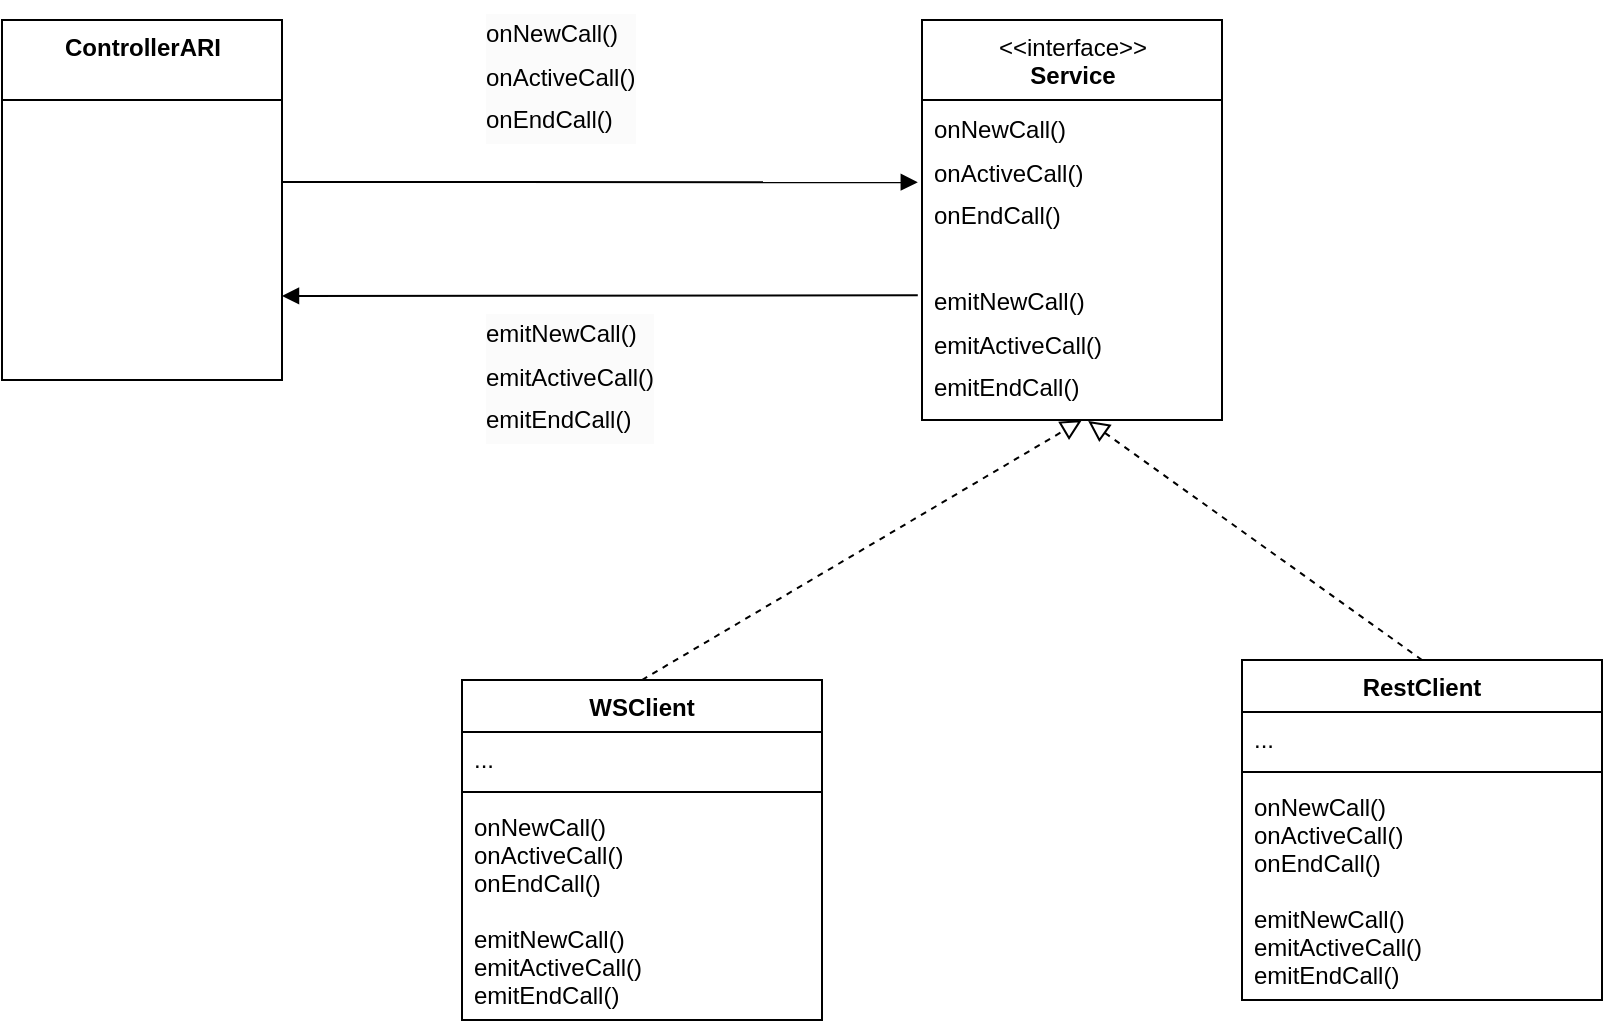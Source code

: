 <mxfile version="20.8.3" type="github">
  <diagram id="OmCMS_WUwGqv-sSfN4jG" name="Страница 1">
    <mxGraphModel dx="1235" dy="708" grid="1" gridSize="10" guides="1" tooltips="1" connect="1" arrows="1" fold="1" page="1" pageScale="1" pageWidth="3300" pageHeight="4681" math="0" shadow="0">
      <root>
        <mxCell id="0" />
        <mxCell id="1" parent="0" />
        <mxCell id="QqMDB7Je6h2F0qHZoqck-5" value="&amp;lt;&amp;lt;interface&amp;gt;&amp;gt;&lt;br&gt;&lt;b&gt;Service&lt;/b&gt;" style="swimlane;fontStyle=0;align=center;verticalAlign=top;childLayout=stackLayout;horizontal=1;startSize=40;horizontalStack=0;resizeParent=1;resizeParentMax=0;resizeLast=0;collapsible=0;marginBottom=0;html=1;" vertex="1" parent="1">
          <mxGeometry x="720" y="140" width="150" height="200" as="geometry" />
        </mxCell>
        <mxCell id="QqMDB7Je6h2F0qHZoqck-6" value="&lt;div style=&quot;text-align: justify; line-height: 180%;&quot;&gt;&lt;span style=&quot;background-color: initial;&quot;&gt;&lt;font style=&quot;font-size: 12px;&quot;&gt;onNewCall()&lt;/font&gt;&lt;/span&gt;&lt;/div&gt;&lt;div style=&quot;text-align: justify; line-height: 180%;&quot;&gt;&lt;span style=&quot;background-color: initial;&quot;&gt;&lt;font style=&quot;font-size: 12px;&quot;&gt;onActiveCall()&lt;/font&gt;&lt;/span&gt;&lt;/div&gt;&lt;div style=&quot;text-align: justify; line-height: 180%;&quot;&gt;&lt;span style=&quot;background-color: initial;&quot;&gt;&lt;font style=&quot;font-size: 12px;&quot;&gt;onEndCall()&lt;/font&gt;&lt;/span&gt;&lt;/div&gt;&lt;div style=&quot;text-align: justify; line-height: 180%;&quot;&gt;&lt;span style=&quot;background-color: initial; text-align: left;&quot;&gt;&lt;br&gt;&lt;/span&gt;&lt;/div&gt;&lt;div style=&quot;text-align: justify; line-height: 180%;&quot;&gt;&lt;span style=&quot;background-color: initial; text-align: left;&quot;&gt;emitNewCall()&lt;/span&gt;&lt;br&gt;&lt;/div&gt;&lt;div style=&quot;text-align: justify; line-height: 180%;&quot;&gt;&lt;div style=&quot;border-color: var(--border-color); line-height: 21.6px;&quot;&gt;&lt;span style=&quot;border-color: var(--border-color); background-color: initial;&quot;&gt;emitActiveCall()&lt;/span&gt;&lt;/div&gt;&lt;div style=&quot;border-color: var(--border-color); line-height: 21.6px;&quot;&gt;&lt;span style=&quot;background-color: initial;&quot;&gt;emitEndCall()&lt;/span&gt;&lt;/div&gt;&lt;/div&gt;" style="text;html=1;strokeColor=none;fillColor=none;align=left;verticalAlign=middle;spacingLeft=4;spacingRight=4;overflow=hidden;rotatable=0;points=[[0,0.5],[1,0.5]];portConstraint=eastwest;" vertex="1" parent="QqMDB7Je6h2F0qHZoqck-5">
          <mxGeometry y="40" width="150" height="160" as="geometry" />
        </mxCell>
        <mxCell id="QqMDB7Je6h2F0qHZoqck-35" value="WSClient" style="swimlane;fontStyle=1;align=center;verticalAlign=top;childLayout=stackLayout;horizontal=1;startSize=26;horizontalStack=0;resizeParent=1;resizeParentMax=0;resizeLast=0;collapsible=1;marginBottom=0;fontSize=12;" vertex="1" parent="1">
          <mxGeometry x="490" y="470" width="180" height="170" as="geometry">
            <mxRectangle x="330" y="480" width="90" height="30" as="alternateBounds" />
          </mxGeometry>
        </mxCell>
        <mxCell id="QqMDB7Je6h2F0qHZoqck-36" value="..." style="text;strokeColor=none;fillColor=none;align=left;verticalAlign=top;spacingLeft=4;spacingRight=4;overflow=hidden;rotatable=0;points=[[0,0.5],[1,0.5]];portConstraint=eastwest;fontSize=12;" vertex="1" parent="QqMDB7Je6h2F0qHZoqck-35">
          <mxGeometry y="26" width="180" height="26" as="geometry" />
        </mxCell>
        <mxCell id="QqMDB7Je6h2F0qHZoqck-37" value="" style="line;strokeWidth=1;fillColor=none;align=left;verticalAlign=middle;spacingTop=-1;spacingLeft=3;spacingRight=3;rotatable=0;labelPosition=right;points=[];portConstraint=eastwest;strokeColor=inherit;fontSize=12;" vertex="1" parent="QqMDB7Je6h2F0qHZoqck-35">
          <mxGeometry y="52" width="180" height="8" as="geometry" />
        </mxCell>
        <mxCell id="QqMDB7Je6h2F0qHZoqck-38" value="onNewCall()&#xa;onActiveCall()&#xa;onEndCall()&#xa;&#xa;emitNewCall()&#xa;emitActiveCall()&#xa;emitEndCall()" style="text;strokeColor=none;fillColor=none;align=left;verticalAlign=top;spacingLeft=4;spacingRight=4;overflow=hidden;rotatable=0;points=[[0,0.5],[1,0.5]];portConstraint=eastwest;fontSize=12;" vertex="1" parent="QqMDB7Je6h2F0qHZoqck-35">
          <mxGeometry y="60" width="180" height="110" as="geometry" />
        </mxCell>
        <mxCell id="QqMDB7Je6h2F0qHZoqck-39" value="RestClient" style="swimlane;fontStyle=1;align=center;verticalAlign=top;childLayout=stackLayout;horizontal=1;startSize=26;horizontalStack=0;resizeParent=1;resizeParentMax=0;resizeLast=0;collapsible=1;marginBottom=0;fontSize=12;" vertex="1" parent="1">
          <mxGeometry x="880" y="460" width="180" height="170" as="geometry">
            <mxRectangle x="600" y="480" width="100" height="30" as="alternateBounds" />
          </mxGeometry>
        </mxCell>
        <mxCell id="QqMDB7Je6h2F0qHZoqck-40" value="..." style="text;strokeColor=none;fillColor=none;align=left;verticalAlign=top;spacingLeft=4;spacingRight=4;overflow=hidden;rotatable=0;points=[[0,0.5],[1,0.5]];portConstraint=eastwest;fontSize=12;" vertex="1" parent="QqMDB7Je6h2F0qHZoqck-39">
          <mxGeometry y="26" width="180" height="26" as="geometry" />
        </mxCell>
        <mxCell id="QqMDB7Je6h2F0qHZoqck-41" value="" style="line;strokeWidth=1;fillColor=none;align=left;verticalAlign=middle;spacingTop=-1;spacingLeft=3;spacingRight=3;rotatable=0;labelPosition=right;points=[];portConstraint=eastwest;strokeColor=inherit;fontSize=12;" vertex="1" parent="QqMDB7Je6h2F0qHZoqck-39">
          <mxGeometry y="52" width="180" height="8" as="geometry" />
        </mxCell>
        <mxCell id="QqMDB7Je6h2F0qHZoqck-42" value="onNewCall()&#xa;onActiveCall()&#xa;onEndCall()&#xa;&#xa;emitNewCall()&#xa;emitActiveCall()&#xa;emitEndCall()" style="text;strokeColor=none;fillColor=none;align=left;verticalAlign=top;spacingLeft=4;spacingRight=4;overflow=hidden;rotatable=0;points=[[0,0.5],[1,0.5]];portConstraint=eastwest;fontSize=12;" vertex="1" parent="QqMDB7Je6h2F0qHZoqck-39">
          <mxGeometry y="60" width="180" height="110" as="geometry" />
        </mxCell>
        <mxCell id="QqMDB7Je6h2F0qHZoqck-43" value="" style="endArrow=block;startArrow=none;endFill=0;startFill=0;endSize=8;html=1;verticalAlign=bottom;dashed=1;labelBackgroundColor=none;rounded=0;fontSize=12;exitX=0.5;exitY=0;exitDx=0;exitDy=0;entryX=0.533;entryY=1;entryDx=0;entryDy=0;entryPerimeter=0;" edge="1" parent="1" source="QqMDB7Je6h2F0qHZoqck-35" target="QqMDB7Je6h2F0qHZoqck-6">
          <mxGeometry width="160" relative="1" as="geometry">
            <mxPoint x="130" y="430" as="sourcePoint" />
            <mxPoint x="510" y="360" as="targetPoint" />
          </mxGeometry>
        </mxCell>
        <mxCell id="QqMDB7Je6h2F0qHZoqck-44" value="" style="endArrow=block;startArrow=none;endFill=0;startFill=0;endSize=8;html=1;verticalAlign=bottom;dashed=1;labelBackgroundColor=none;rounded=0;fontSize=12;exitX=0.5;exitY=0;exitDx=0;exitDy=0;entryX=0.554;entryY=1.003;entryDx=0;entryDy=0;entryPerimeter=0;" edge="1" parent="1" source="QqMDB7Je6h2F0qHZoqck-39" target="QqMDB7Je6h2F0qHZoqck-6">
          <mxGeometry width="160" relative="1" as="geometry">
            <mxPoint x="550" y="420" as="sourcePoint" />
            <mxPoint x="510" y="390" as="targetPoint" />
          </mxGeometry>
        </mxCell>
        <mxCell id="QqMDB7Je6h2F0qHZoqck-49" value="&lt;span style=&quot;font-weight: 700;&quot;&gt;ControllerARI&lt;/span&gt;" style="swimlane;fontStyle=0;align=center;verticalAlign=top;childLayout=stackLayout;horizontal=1;startSize=40;horizontalStack=0;resizeParent=1;resizeParentMax=0;resizeLast=0;collapsible=0;marginBottom=0;html=1;fontSize=12;" vertex="1" parent="1">
          <mxGeometry x="260" y="140" width="140" height="180" as="geometry" />
        </mxCell>
        <mxCell id="QqMDB7Je6h2F0qHZoqck-55" value="" style="html=1;verticalAlign=bottom;labelBackgroundColor=none;endArrow=block;endFill=1;rounded=0;fontSize=12;entryX=-0.014;entryY=0.257;entryDx=0;entryDy=0;entryPerimeter=0;" edge="1" parent="1" target="QqMDB7Je6h2F0qHZoqck-6">
          <mxGeometry width="160" relative="1" as="geometry">
            <mxPoint x="400" y="221" as="sourcePoint" />
            <mxPoint x="580" y="220" as="targetPoint" />
          </mxGeometry>
        </mxCell>
        <mxCell id="QqMDB7Je6h2F0qHZoqck-56" value="" style="html=1;verticalAlign=bottom;labelBackgroundColor=none;endArrow=block;endFill=1;rounded=0;fontSize=12;exitX=-0.014;exitY=0.61;exitDx=0;exitDy=0;exitPerimeter=0;" edge="1" parent="1" source="QqMDB7Je6h2F0qHZoqck-6">
          <mxGeometry width="160" relative="1" as="geometry">
            <mxPoint x="530" y="330" as="sourcePoint" />
            <mxPoint x="400" y="278" as="targetPoint" />
          </mxGeometry>
        </mxCell>
        <mxCell id="QqMDB7Je6h2F0qHZoqck-57" value="&lt;div style=&quot;border-color: var(--border-color); color: rgb(0, 0, 0); font-family: Helvetica; font-size: 12px; font-style: normal; font-variant-ligatures: normal; font-variant-caps: normal; font-weight: 400; letter-spacing: normal; orphans: 2; text-indent: 0px; text-transform: none; widows: 2; word-spacing: 0px; -webkit-text-stroke-width: 0px; background-color: rgb(251, 251, 251); text-decoration-thickness: initial; text-decoration-style: initial; text-decoration-color: initial; text-align: justify; line-height: 21.6px;&quot;&gt;&lt;span style=&quot;border-color: var(--border-color); background-color: initial;&quot;&gt;&lt;font style=&quot;border-color: var(--border-color); font-size: 12px;&quot;&gt;onNewCall()&lt;/font&gt;&lt;/span&gt;&lt;/div&gt;&lt;div style=&quot;border-color: var(--border-color); color: rgb(0, 0, 0); font-family: Helvetica; font-size: 12px; font-style: normal; font-variant-ligatures: normal; font-variant-caps: normal; font-weight: 400; letter-spacing: normal; orphans: 2; text-indent: 0px; text-transform: none; widows: 2; word-spacing: 0px; -webkit-text-stroke-width: 0px; background-color: rgb(251, 251, 251); text-decoration-thickness: initial; text-decoration-style: initial; text-decoration-color: initial; text-align: justify; line-height: 21.6px;&quot;&gt;&lt;span style=&quot;border-color: var(--border-color); background-color: initial;&quot;&gt;&lt;font style=&quot;border-color: var(--border-color); font-size: 12px;&quot;&gt;onActiveCall()&lt;/font&gt;&lt;/span&gt;&lt;/div&gt;&lt;div style=&quot;border-color: var(--border-color); color: rgb(0, 0, 0); font-family: Helvetica; font-size: 12px; font-style: normal; font-variant-ligatures: normal; font-variant-caps: normal; font-weight: 400; letter-spacing: normal; orphans: 2; text-indent: 0px; text-transform: none; widows: 2; word-spacing: 0px; -webkit-text-stroke-width: 0px; background-color: rgb(251, 251, 251); text-decoration-thickness: initial; text-decoration-style: initial; text-decoration-color: initial; text-align: justify; line-height: 21.6px;&quot;&gt;&lt;span style=&quot;border-color: var(--border-color); background-color: initial;&quot;&gt;&lt;font style=&quot;border-color: var(--border-color); font-size: 12px;&quot;&gt;onEndCall()&lt;/font&gt;&lt;/span&gt;&lt;/div&gt;" style="text;whiteSpace=wrap;html=1;fontSize=12;" vertex="1" parent="1">
          <mxGeometry x="500" y="130" width="110" height="90" as="geometry" />
        </mxCell>
        <mxCell id="QqMDB7Je6h2F0qHZoqck-58" value="&lt;div style=&quot;border-color: var(--border-color); color: rgb(0, 0, 0); font-family: Helvetica; font-size: 12px; font-style: normal; font-variant-ligatures: normal; font-variant-caps: normal; font-weight: 400; letter-spacing: normal; orphans: 2; text-indent: 0px; text-transform: none; widows: 2; word-spacing: 0px; -webkit-text-stroke-width: 0px; background-color: rgb(251, 251, 251); text-decoration-thickness: initial; text-decoration-style: initial; text-decoration-color: initial; text-align: justify; line-height: 21.6px;&quot;&gt;&lt;span style=&quot;border-color: var(--border-color); background-color: initial; text-align: left;&quot;&gt;emitNewCall()&lt;/span&gt;&lt;br style=&quot;border-color: var(--border-color);&quot;&gt;&lt;/div&gt;&lt;div style=&quot;border-color: var(--border-color); color: rgb(0, 0, 0); font-family: Helvetica; font-size: 12px; font-style: normal; font-variant-ligatures: normal; font-variant-caps: normal; font-weight: 400; letter-spacing: normal; orphans: 2; text-indent: 0px; text-transform: none; widows: 2; word-spacing: 0px; -webkit-text-stroke-width: 0px; background-color: rgb(251, 251, 251); text-decoration-thickness: initial; text-decoration-style: initial; text-decoration-color: initial; text-align: justify; line-height: 21.6px;&quot;&gt;&lt;div style=&quot;border-color: var(--border-color); line-height: 21.6px;&quot;&gt;&lt;span style=&quot;border-color: var(--border-color); background-color: initial;&quot;&gt;emitActiveCall()&lt;/span&gt;&lt;/div&gt;&lt;div style=&quot;border-color: var(--border-color); line-height: 21.6px;&quot;&gt;&lt;span style=&quot;border-color: var(--border-color); background-color: initial;&quot;&gt;emitEndCall()&lt;/span&gt;&lt;/div&gt;&lt;/div&gt;" style="text;whiteSpace=wrap;html=1;fontSize=12;" vertex="1" parent="1">
          <mxGeometry x="500" y="280" width="120" height="90" as="geometry" />
        </mxCell>
      </root>
    </mxGraphModel>
  </diagram>
</mxfile>
